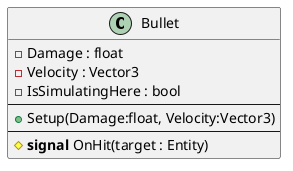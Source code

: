 @startuml

class Bullet {
    - Damage : float
    - Velocity : Vector3
    - IsSimulatingHere : bool
    --
    + Setup(Damage:float, Velocity:Vector3)
    --
    # <b>signal</b> OnHit(target : Entity)
}
@enduml